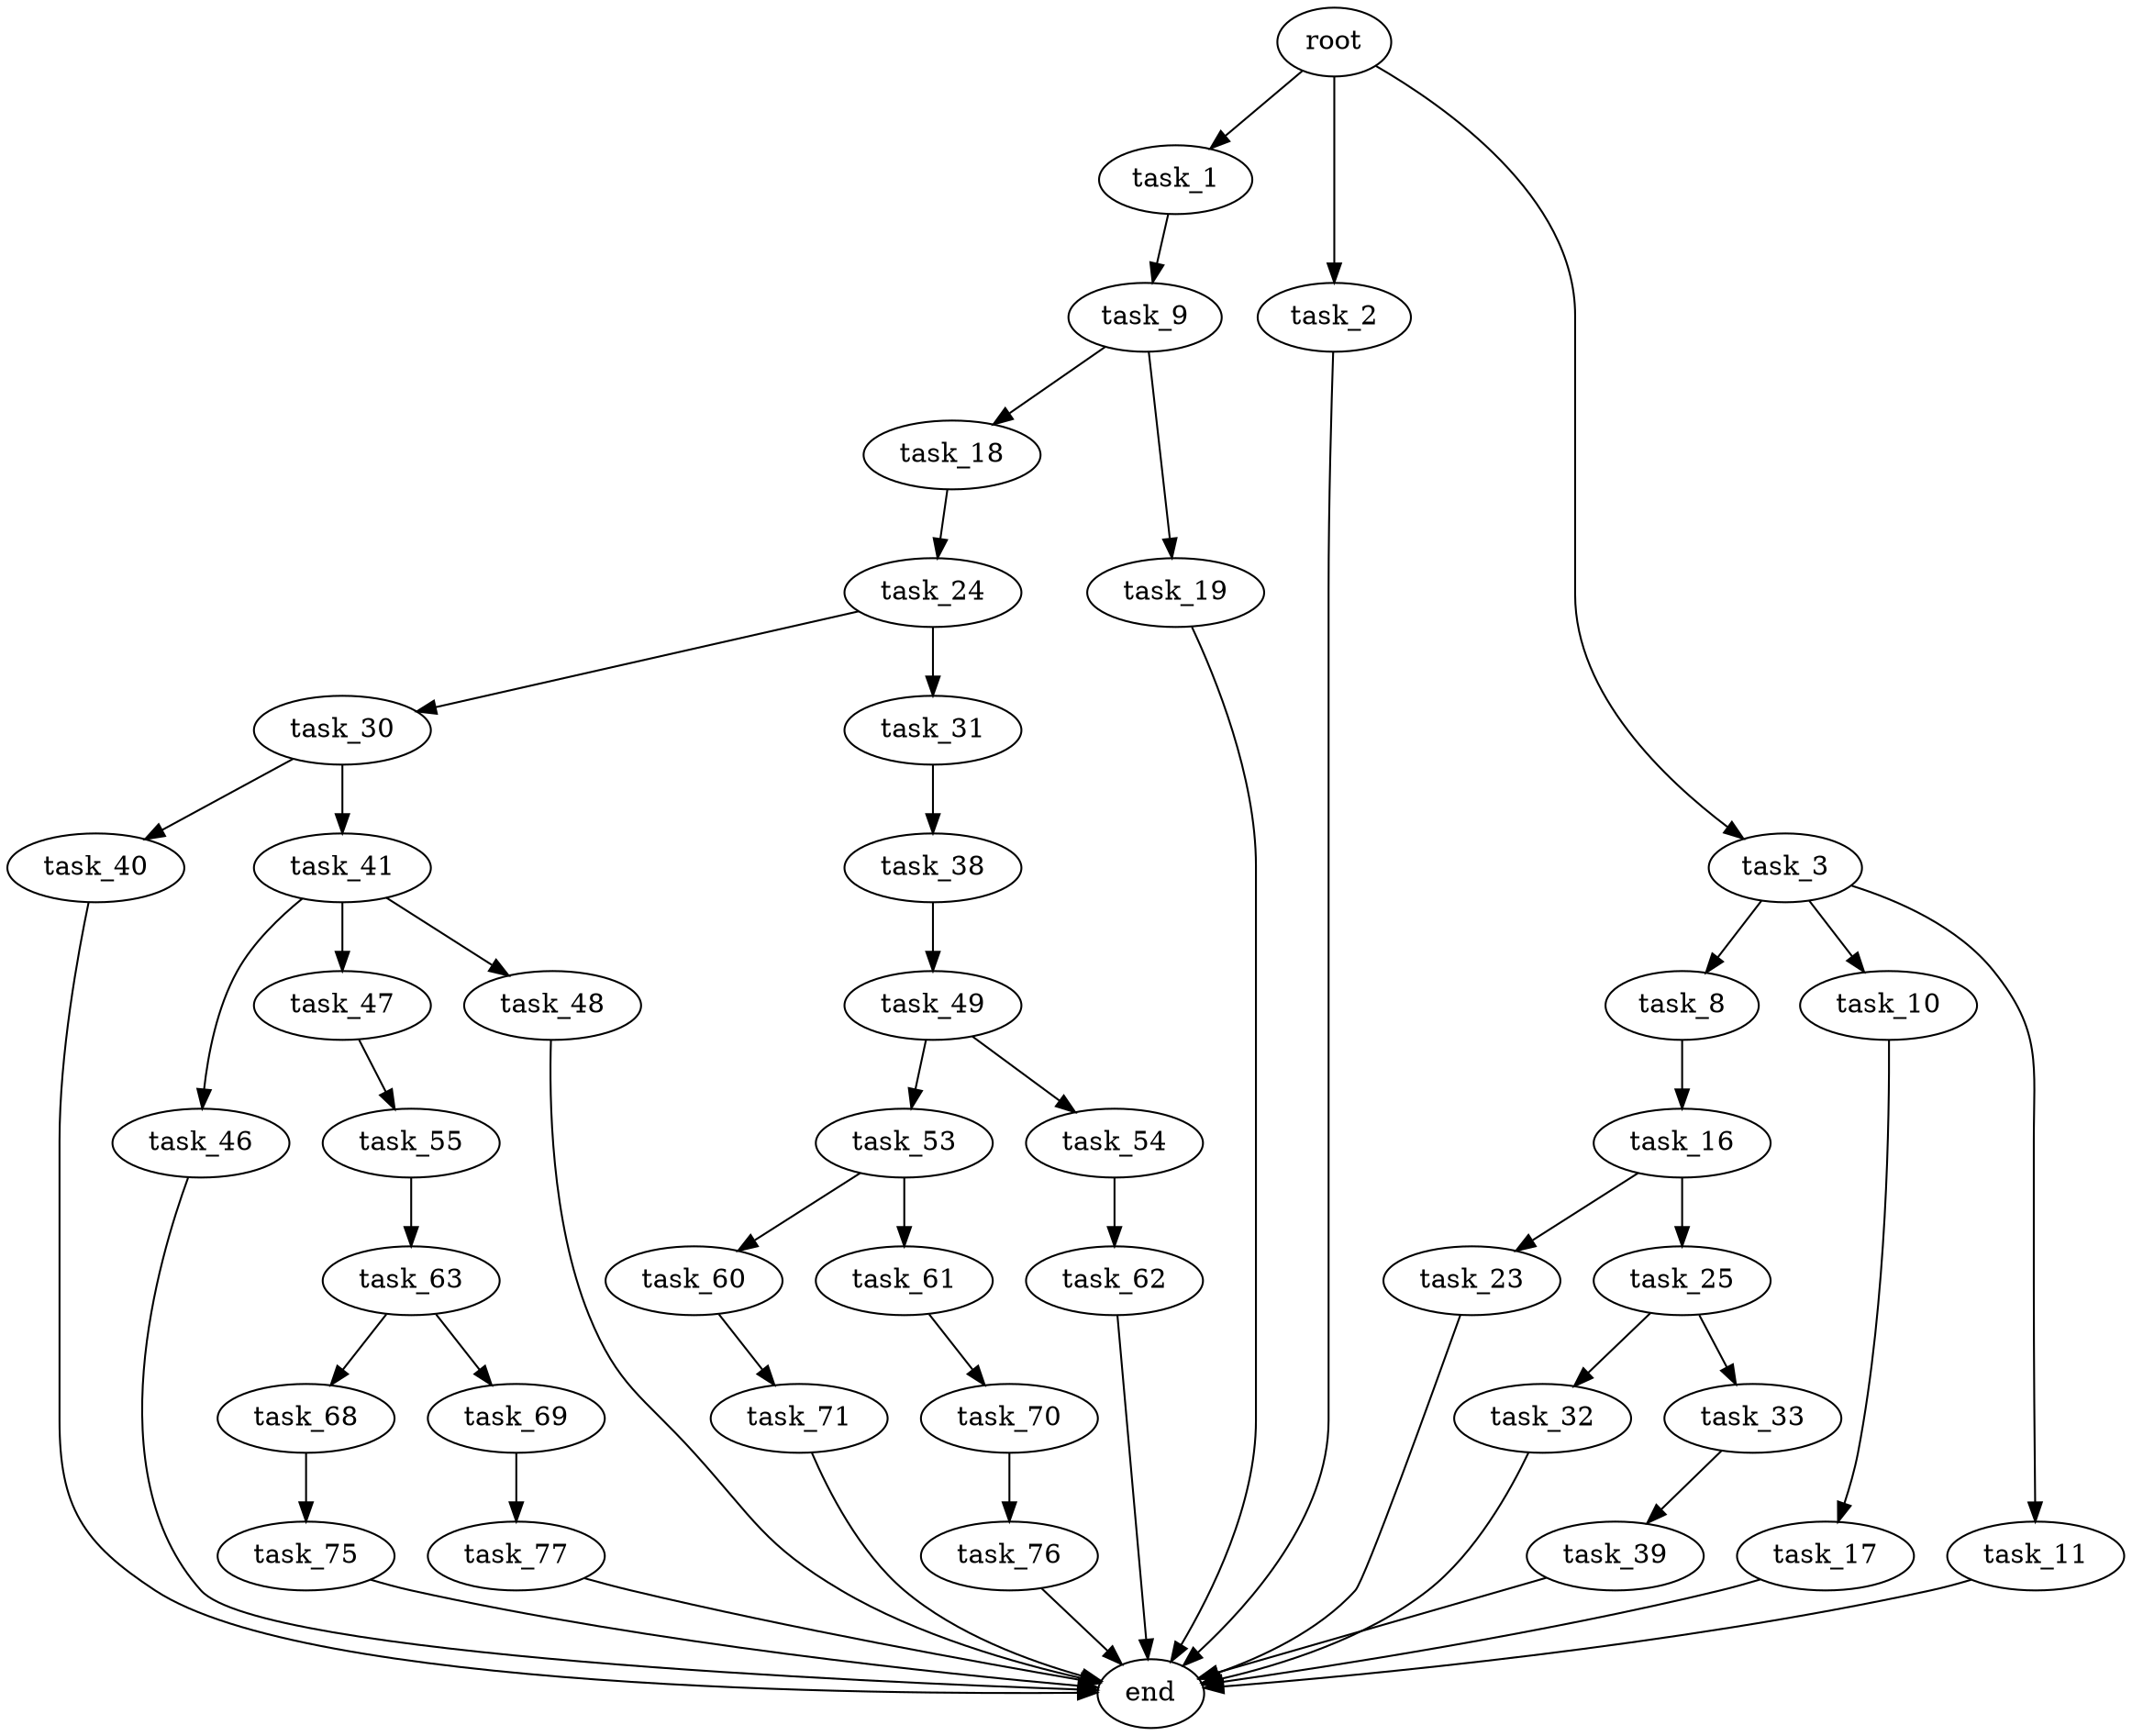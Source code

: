 digraph G {
  root [size="0.000000"];
  task_1 [size="295022424855.000000"];
  task_2 [size="11924303307.000000"];
  task_3 [size="34686456575.000000"];
  task_9 [size="31550710244.000000"];
  end [size="0.000000"];
  task_8 [size="134217728000.000000"];
  task_10 [size="28991029248.000000"];
  task_11 [size="5062532119.000000"];
  task_16 [size="134217728000.000000"];
  task_18 [size="178626952458.000000"];
  task_19 [size="501931420.000000"];
  task_17 [size="6099100964.000000"];
  task_23 [size="10873269800.000000"];
  task_25 [size="89981361389.000000"];
  task_24 [size="13960877221.000000"];
  task_30 [size="20160254568.000000"];
  task_31 [size="5674565912.000000"];
  task_32 [size="138052889880.000000"];
  task_33 [size="19460359174.000000"];
  task_40 [size="432081003494.000000"];
  task_41 [size="68719476736.000000"];
  task_38 [size="11844459666.000000"];
  task_39 [size="28991029248.000000"];
  task_49 [size="28991029248.000000"];
  task_46 [size="419941411629.000000"];
  task_47 [size="231161024016.000000"];
  task_48 [size="654227075060.000000"];
  task_55 [size="8589934592.000000"];
  task_53 [size="504431851300.000000"];
  task_54 [size="8589934592.000000"];
  task_60 [size="4351922670.000000"];
  task_61 [size="17955833894.000000"];
  task_62 [size="7950776128.000000"];
  task_63 [size="68719476736.000000"];
  task_71 [size="51959186831.000000"];
  task_70 [size="109618895925.000000"];
  task_68 [size="5752414792.000000"];
  task_69 [size="1487428220.000000"];
  task_75 [size="325533926792.000000"];
  task_77 [size="68719476736.000000"];
  task_76 [size="8320133535.000000"];

  root -> task_1 [size="1.000000"];
  root -> task_2 [size="1.000000"];
  root -> task_3 [size="1.000000"];
  task_1 -> task_9 [size="209715200.000000"];
  task_2 -> end [size="1.000000"];
  task_3 -> task_8 [size="838860800.000000"];
  task_3 -> task_10 [size="838860800.000000"];
  task_3 -> task_11 [size="838860800.000000"];
  task_9 -> task_18 [size="536870912.000000"];
  task_9 -> task_19 [size="536870912.000000"];
  task_8 -> task_16 [size="209715200.000000"];
  task_10 -> task_17 [size="75497472.000000"];
  task_11 -> end [size="1.000000"];
  task_16 -> task_23 [size="209715200.000000"];
  task_16 -> task_25 [size="209715200.000000"];
  task_18 -> task_24 [size="301989888.000000"];
  task_19 -> end [size="1.000000"];
  task_17 -> end [size="1.000000"];
  task_23 -> end [size="1.000000"];
  task_25 -> task_32 [size="411041792.000000"];
  task_25 -> task_33 [size="411041792.000000"];
  task_24 -> task_30 [size="679477248.000000"];
  task_24 -> task_31 [size="679477248.000000"];
  task_30 -> task_40 [size="411041792.000000"];
  task_30 -> task_41 [size="411041792.000000"];
  task_31 -> task_38 [size="301989888.000000"];
  task_32 -> end [size="1.000000"];
  task_33 -> task_39 [size="536870912.000000"];
  task_40 -> end [size="1.000000"];
  task_41 -> task_46 [size="134217728.000000"];
  task_41 -> task_47 [size="134217728.000000"];
  task_41 -> task_48 [size="134217728.000000"];
  task_38 -> task_49 [size="536870912.000000"];
  task_39 -> end [size="1.000000"];
  task_49 -> task_53 [size="75497472.000000"];
  task_49 -> task_54 [size="75497472.000000"];
  task_46 -> end [size="1.000000"];
  task_47 -> task_55 [size="536870912.000000"];
  task_48 -> end [size="1.000000"];
  task_55 -> task_63 [size="33554432.000000"];
  task_53 -> task_60 [size="536870912.000000"];
  task_53 -> task_61 [size="536870912.000000"];
  task_54 -> task_62 [size="33554432.000000"];
  task_60 -> task_71 [size="134217728.000000"];
  task_61 -> task_70 [size="301989888.000000"];
  task_62 -> end [size="1.000000"];
  task_63 -> task_68 [size="134217728.000000"];
  task_63 -> task_69 [size="134217728.000000"];
  task_71 -> end [size="1.000000"];
  task_70 -> task_76 [size="301989888.000000"];
  task_68 -> task_75 [size="134217728.000000"];
  task_69 -> task_77 [size="33554432.000000"];
  task_75 -> end [size="1.000000"];
  task_77 -> end [size="1.000000"];
  task_76 -> end [size="1.000000"];
}
